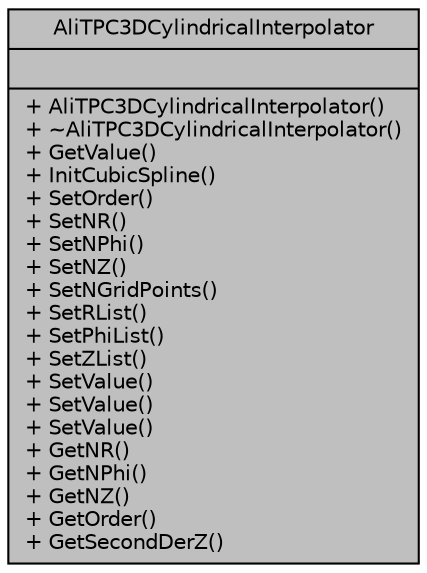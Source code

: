 digraph "AliTPC3DCylindricalInterpolator"
{
 // INTERACTIVE_SVG=YES
  bgcolor="transparent";
  edge [fontname="Helvetica",fontsize="10",labelfontname="Helvetica",labelfontsize="10"];
  node [fontname="Helvetica",fontsize="10",shape=record];
  Node1 [label="{AliTPC3DCylindricalInterpolator\n||+ AliTPC3DCylindricalInterpolator()\l+ ~AliTPC3DCylindricalInterpolator()\l+ GetValue()\l+ InitCubicSpline()\l+ SetOrder()\l+ SetNR()\l+ SetNPhi()\l+ SetNZ()\l+ SetNGridPoints()\l+ SetRList()\l+ SetPhiList()\l+ SetZList()\l+ SetValue()\l+ SetValue()\l+ SetValue()\l+ GetNR()\l+ GetNPhi()\l+ GetNZ()\l+ GetOrder()\l+ GetSecondDerZ()\l}",height=0.2,width=0.4,color="black", fillcolor="grey75", style="filled", fontcolor="black"];
}
